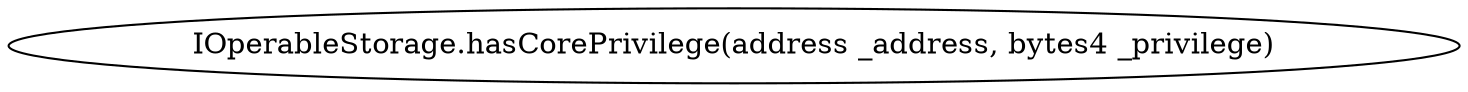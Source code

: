 digraph "" {
	graph [bb="0,0,582.49,36"];
	node [label="\N"];
	"IOperableStorage.hasCorePrivilege(address _address, bytes4 _privilege)"	 [height=0.5,
		pos="291.25,18",
		width=8.0902];
}
digraph "" {
	graph [bb="0,0,582.49,36"];
	node [label="\N"];
	"IOperableStorage.hasCorePrivilege(address _address, bytes4 _privilege)"	 [height=0.5,
		pos="291.25,18",
		width=8.0902];
}
digraph "" {
	graph [bb="0,0,582.49,36"];
	node [label="\N"];
	"IOperableStorage.hasCorePrivilege(address _address, bytes4 _privilege)"	 [height=0.5,
		pos="291.25,18",
		width=8.0902];
}
digraph "" {
	graph [bb="0,0,582.49,36"];
	node [label="\N"];
	"IOperableStorage.hasCorePrivilege(address _address, bytes4 _privilege)"	 [height=0.5,
		pos="291.25,18",
		width=8.0902];
}
digraph "" {
	graph [bb="0,0,582.49,36"];
	node [label="\N"];
	"IOperableStorage.hasCorePrivilege(address _address, bytes4 _privilege)"	 [height=0.5,
		pos="291.25,18",
		width=8.0902];
}
